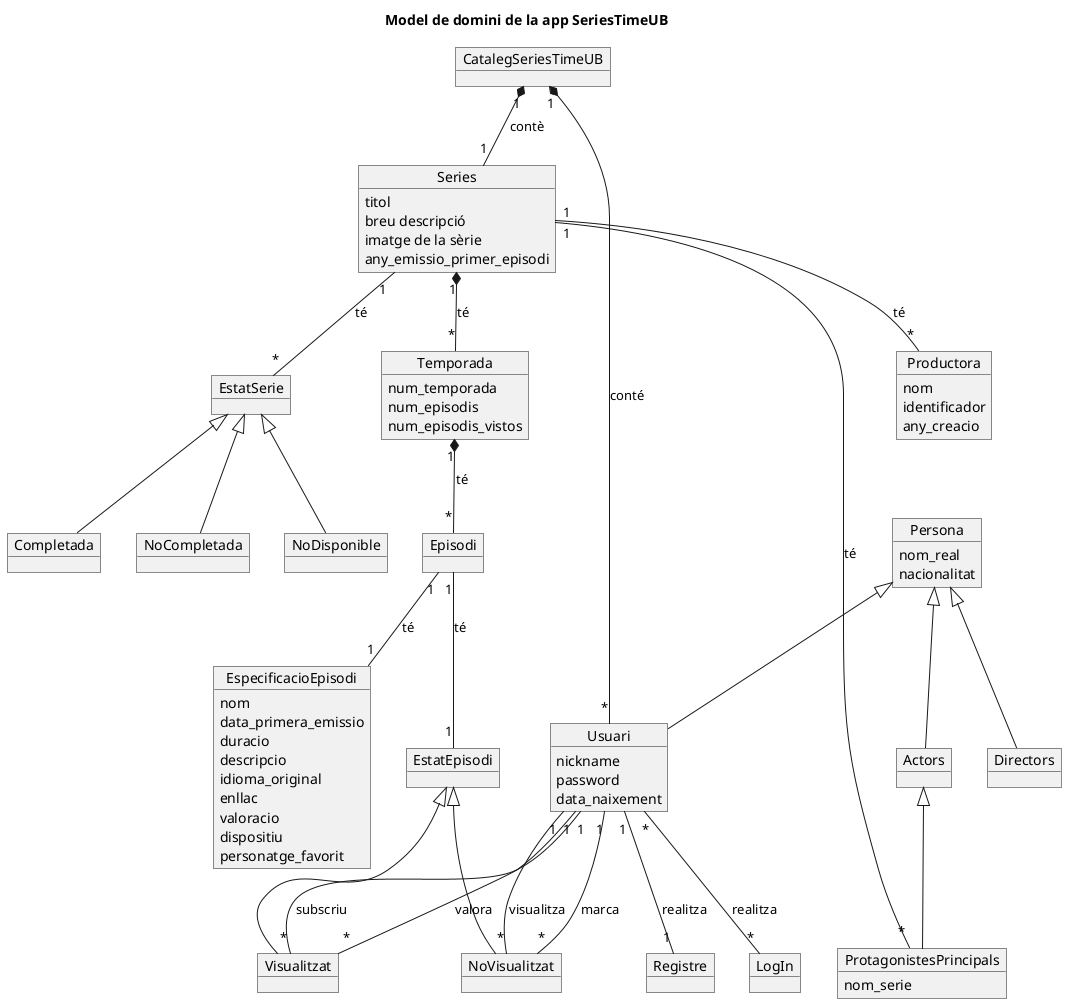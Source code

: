 @startuml
title Model de domini de la app SeriesTimeUB

object CatalegSeriesTimeUB
object Series{
    titol
    breu descripció
    imatge de la sèrie
    any_emissio_primer_episodi
}
object EstatSerie
object Completada
object NoCompletada
object NoDisponible
object Temporada{
    num_temporada
    num_episodis
    num_episodis_vistos
}
object Episodi
object EspecificacioEpisodi{
    nom
    data_primera_emissio
    duracio
    descripcio
    idioma_original
    enllac
    valoracio
    dispositiu
    personatge_favorit
}
object EstatEpisodi
object Visualitzat
object NoVisualitzat
object Persona{
    nom_real
    nacionalitat
}
object Usuari{
    nickname
    password
    data_naixement
}
object Registre
object LogIn
object Actors
object Directors
object ProtagonistesPrincipals{
    nom_serie
}
object Productora{
    nom
    identificador
    any_creacio
}

CatalegSeriesTimeUB "1" *-- "1" Series :contè
Series "1" *-- "*" Temporada :té
Temporada "1" *-- "*" Episodi :té
CatalegSeriesTimeUB "1" *-- "*" Usuari :conté

Persona <|-- Actors
Persona <|-- Directors
Persona <|-- Usuari
Actors <|-- ProtagonistesPrincipals
EstatSerie <|-- Completada
EstatSerie <|-- NoCompletada
EstatSerie <|-- NoDisponible
EstatEpisodi <|-- Visualitzat
EstatEpisodi <|-- NoVisualitzat

Series "1" -- "*" Productora :té
Series "1" -- "*" ProtagonistesPrincipals :té
Series "1" -- "*" EstatSerie :té
Episodi "1" -- "1" EstatEpisodi :té
Episodi "1" -- "1" EspecificacioEpisodi :té
Usuari "1" -- "1" Registre :realitza
Usuari "*" -- "*" LogIn :realitza
Usuari "1" -- "*" Visualitzat : subscriu
Usuari "1" -- "*" Visualitzat : valora
Usuari "1" -- "*" NoVisualitzat : visualitza
Usuari "1" -- "*" NoVisualitzat : marca
@enduml